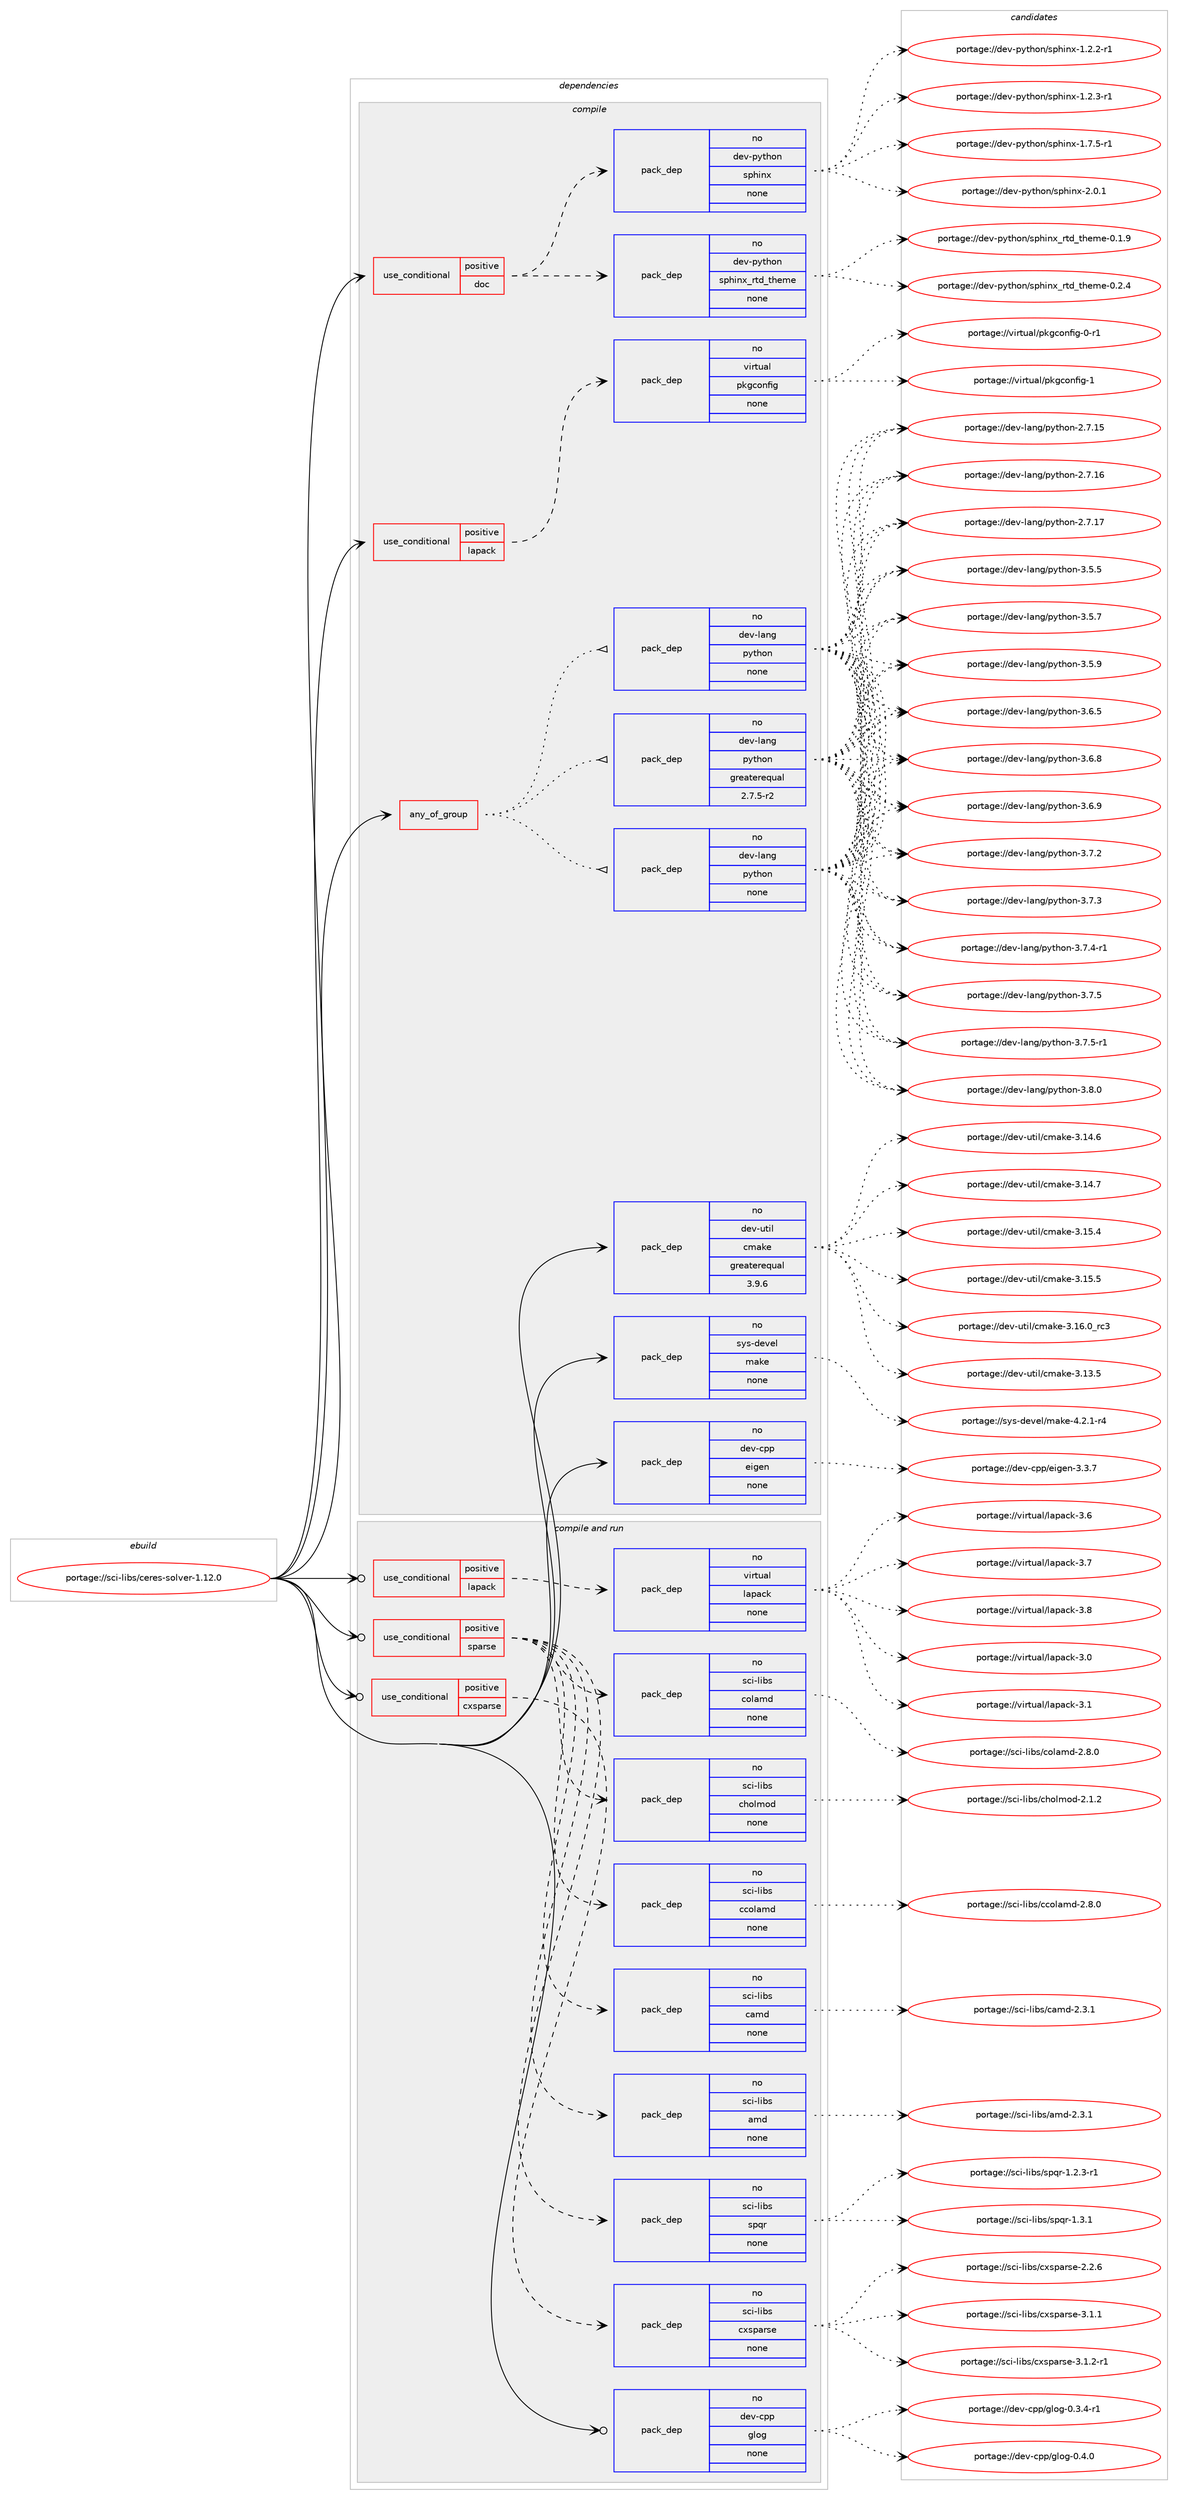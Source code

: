 digraph prolog {

# *************
# Graph options
# *************

newrank=true;
concentrate=true;
compound=true;
graph [rankdir=LR,fontname=Helvetica,fontsize=10,ranksep=1.5];#, ranksep=2.5, nodesep=0.2];
edge  [arrowhead=vee];
node  [fontname=Helvetica,fontsize=10];

# **********
# The ebuild
# **********

subgraph cluster_leftcol {
color=gray;
rank=same;
label=<<i>ebuild</i>>;
id [label="portage://sci-libs/ceres-solver-1.12.0", color=red, width=4, href="../sci-libs/ceres-solver-1.12.0.svg"];
}

# ****************
# The dependencies
# ****************

subgraph cluster_midcol {
color=gray;
label=<<i>dependencies</i>>;
subgraph cluster_compile {
fillcolor="#eeeeee";
style=filled;
label=<<i>compile</i>>;
subgraph any6393 {
dependency388937 [label=<<TABLE BORDER="0" CELLBORDER="1" CELLSPACING="0" CELLPADDING="4"><TR><TD CELLPADDING="10">any_of_group</TD></TR></TABLE>>, shape=none, color=red];subgraph pack286129 {
dependency388938 [label=<<TABLE BORDER="0" CELLBORDER="1" CELLSPACING="0" CELLPADDING="4" WIDTH="220"><TR><TD ROWSPAN="6" CELLPADDING="30">pack_dep</TD></TR><TR><TD WIDTH="110">no</TD></TR><TR><TD>dev-lang</TD></TR><TR><TD>python</TD></TR><TR><TD>none</TD></TR><TR><TD></TD></TR></TABLE>>, shape=none, color=blue];
}
dependency388937:e -> dependency388938:w [weight=20,style="dotted",arrowhead="oinv"];
subgraph pack286130 {
dependency388939 [label=<<TABLE BORDER="0" CELLBORDER="1" CELLSPACING="0" CELLPADDING="4" WIDTH="220"><TR><TD ROWSPAN="6" CELLPADDING="30">pack_dep</TD></TR><TR><TD WIDTH="110">no</TD></TR><TR><TD>dev-lang</TD></TR><TR><TD>python</TD></TR><TR><TD>none</TD></TR><TR><TD></TD></TR></TABLE>>, shape=none, color=blue];
}
dependency388937:e -> dependency388939:w [weight=20,style="dotted",arrowhead="oinv"];
subgraph pack286131 {
dependency388940 [label=<<TABLE BORDER="0" CELLBORDER="1" CELLSPACING="0" CELLPADDING="4" WIDTH="220"><TR><TD ROWSPAN="6" CELLPADDING="30">pack_dep</TD></TR><TR><TD WIDTH="110">no</TD></TR><TR><TD>dev-lang</TD></TR><TR><TD>python</TD></TR><TR><TD>greaterequal</TD></TR><TR><TD>2.7.5-r2</TD></TR></TABLE>>, shape=none, color=blue];
}
dependency388937:e -> dependency388940:w [weight=20,style="dotted",arrowhead="oinv"];
}
id:e -> dependency388937:w [weight=20,style="solid",arrowhead="vee"];
subgraph cond96209 {
dependency388941 [label=<<TABLE BORDER="0" CELLBORDER="1" CELLSPACING="0" CELLPADDING="4"><TR><TD ROWSPAN="3" CELLPADDING="10">use_conditional</TD></TR><TR><TD>positive</TD></TR><TR><TD>doc</TD></TR></TABLE>>, shape=none, color=red];
subgraph pack286132 {
dependency388942 [label=<<TABLE BORDER="0" CELLBORDER="1" CELLSPACING="0" CELLPADDING="4" WIDTH="220"><TR><TD ROWSPAN="6" CELLPADDING="30">pack_dep</TD></TR><TR><TD WIDTH="110">no</TD></TR><TR><TD>dev-python</TD></TR><TR><TD>sphinx</TD></TR><TR><TD>none</TD></TR><TR><TD></TD></TR></TABLE>>, shape=none, color=blue];
}
dependency388941:e -> dependency388942:w [weight=20,style="dashed",arrowhead="vee"];
subgraph pack286133 {
dependency388943 [label=<<TABLE BORDER="0" CELLBORDER="1" CELLSPACING="0" CELLPADDING="4" WIDTH="220"><TR><TD ROWSPAN="6" CELLPADDING="30">pack_dep</TD></TR><TR><TD WIDTH="110">no</TD></TR><TR><TD>dev-python</TD></TR><TR><TD>sphinx_rtd_theme</TD></TR><TR><TD>none</TD></TR><TR><TD></TD></TR></TABLE>>, shape=none, color=blue];
}
dependency388941:e -> dependency388943:w [weight=20,style="dashed",arrowhead="vee"];
}
id:e -> dependency388941:w [weight=20,style="solid",arrowhead="vee"];
subgraph cond96210 {
dependency388944 [label=<<TABLE BORDER="0" CELLBORDER="1" CELLSPACING="0" CELLPADDING="4"><TR><TD ROWSPAN="3" CELLPADDING="10">use_conditional</TD></TR><TR><TD>positive</TD></TR><TR><TD>lapack</TD></TR></TABLE>>, shape=none, color=red];
subgraph pack286134 {
dependency388945 [label=<<TABLE BORDER="0" CELLBORDER="1" CELLSPACING="0" CELLPADDING="4" WIDTH="220"><TR><TD ROWSPAN="6" CELLPADDING="30">pack_dep</TD></TR><TR><TD WIDTH="110">no</TD></TR><TR><TD>virtual</TD></TR><TR><TD>pkgconfig</TD></TR><TR><TD>none</TD></TR><TR><TD></TD></TR></TABLE>>, shape=none, color=blue];
}
dependency388944:e -> dependency388945:w [weight=20,style="dashed",arrowhead="vee"];
}
id:e -> dependency388944:w [weight=20,style="solid",arrowhead="vee"];
subgraph pack286135 {
dependency388946 [label=<<TABLE BORDER="0" CELLBORDER="1" CELLSPACING="0" CELLPADDING="4" WIDTH="220"><TR><TD ROWSPAN="6" CELLPADDING="30">pack_dep</TD></TR><TR><TD WIDTH="110">no</TD></TR><TR><TD>dev-cpp</TD></TR><TR><TD>eigen</TD></TR><TR><TD>none</TD></TR><TR><TD></TD></TR></TABLE>>, shape=none, color=blue];
}
id:e -> dependency388946:w [weight=20,style="solid",arrowhead="vee"];
subgraph pack286136 {
dependency388947 [label=<<TABLE BORDER="0" CELLBORDER="1" CELLSPACING="0" CELLPADDING="4" WIDTH="220"><TR><TD ROWSPAN="6" CELLPADDING="30">pack_dep</TD></TR><TR><TD WIDTH="110">no</TD></TR><TR><TD>dev-util</TD></TR><TR><TD>cmake</TD></TR><TR><TD>greaterequal</TD></TR><TR><TD>3.9.6</TD></TR></TABLE>>, shape=none, color=blue];
}
id:e -> dependency388947:w [weight=20,style="solid",arrowhead="vee"];
subgraph pack286137 {
dependency388948 [label=<<TABLE BORDER="0" CELLBORDER="1" CELLSPACING="0" CELLPADDING="4" WIDTH="220"><TR><TD ROWSPAN="6" CELLPADDING="30">pack_dep</TD></TR><TR><TD WIDTH="110">no</TD></TR><TR><TD>sys-devel</TD></TR><TR><TD>make</TD></TR><TR><TD>none</TD></TR><TR><TD></TD></TR></TABLE>>, shape=none, color=blue];
}
id:e -> dependency388948:w [weight=20,style="solid",arrowhead="vee"];
}
subgraph cluster_compileandrun {
fillcolor="#eeeeee";
style=filled;
label=<<i>compile and run</i>>;
subgraph cond96211 {
dependency388949 [label=<<TABLE BORDER="0" CELLBORDER="1" CELLSPACING="0" CELLPADDING="4"><TR><TD ROWSPAN="3" CELLPADDING="10">use_conditional</TD></TR><TR><TD>positive</TD></TR><TR><TD>cxsparse</TD></TR></TABLE>>, shape=none, color=red];
subgraph pack286138 {
dependency388950 [label=<<TABLE BORDER="0" CELLBORDER="1" CELLSPACING="0" CELLPADDING="4" WIDTH="220"><TR><TD ROWSPAN="6" CELLPADDING="30">pack_dep</TD></TR><TR><TD WIDTH="110">no</TD></TR><TR><TD>sci-libs</TD></TR><TR><TD>cxsparse</TD></TR><TR><TD>none</TD></TR><TR><TD></TD></TR></TABLE>>, shape=none, color=blue];
}
dependency388949:e -> dependency388950:w [weight=20,style="dashed",arrowhead="vee"];
}
id:e -> dependency388949:w [weight=20,style="solid",arrowhead="odotvee"];
subgraph cond96212 {
dependency388951 [label=<<TABLE BORDER="0" CELLBORDER="1" CELLSPACING="0" CELLPADDING="4"><TR><TD ROWSPAN="3" CELLPADDING="10">use_conditional</TD></TR><TR><TD>positive</TD></TR><TR><TD>lapack</TD></TR></TABLE>>, shape=none, color=red];
subgraph pack286139 {
dependency388952 [label=<<TABLE BORDER="0" CELLBORDER="1" CELLSPACING="0" CELLPADDING="4" WIDTH="220"><TR><TD ROWSPAN="6" CELLPADDING="30">pack_dep</TD></TR><TR><TD WIDTH="110">no</TD></TR><TR><TD>virtual</TD></TR><TR><TD>lapack</TD></TR><TR><TD>none</TD></TR><TR><TD></TD></TR></TABLE>>, shape=none, color=blue];
}
dependency388951:e -> dependency388952:w [weight=20,style="dashed",arrowhead="vee"];
}
id:e -> dependency388951:w [weight=20,style="solid",arrowhead="odotvee"];
subgraph cond96213 {
dependency388953 [label=<<TABLE BORDER="0" CELLBORDER="1" CELLSPACING="0" CELLPADDING="4"><TR><TD ROWSPAN="3" CELLPADDING="10">use_conditional</TD></TR><TR><TD>positive</TD></TR><TR><TD>sparse</TD></TR></TABLE>>, shape=none, color=red];
subgraph pack286140 {
dependency388954 [label=<<TABLE BORDER="0" CELLBORDER="1" CELLSPACING="0" CELLPADDING="4" WIDTH="220"><TR><TD ROWSPAN="6" CELLPADDING="30">pack_dep</TD></TR><TR><TD WIDTH="110">no</TD></TR><TR><TD>sci-libs</TD></TR><TR><TD>amd</TD></TR><TR><TD>none</TD></TR><TR><TD></TD></TR></TABLE>>, shape=none, color=blue];
}
dependency388953:e -> dependency388954:w [weight=20,style="dashed",arrowhead="vee"];
subgraph pack286141 {
dependency388955 [label=<<TABLE BORDER="0" CELLBORDER="1" CELLSPACING="0" CELLPADDING="4" WIDTH="220"><TR><TD ROWSPAN="6" CELLPADDING="30">pack_dep</TD></TR><TR><TD WIDTH="110">no</TD></TR><TR><TD>sci-libs</TD></TR><TR><TD>camd</TD></TR><TR><TD>none</TD></TR><TR><TD></TD></TR></TABLE>>, shape=none, color=blue];
}
dependency388953:e -> dependency388955:w [weight=20,style="dashed",arrowhead="vee"];
subgraph pack286142 {
dependency388956 [label=<<TABLE BORDER="0" CELLBORDER="1" CELLSPACING="0" CELLPADDING="4" WIDTH="220"><TR><TD ROWSPAN="6" CELLPADDING="30">pack_dep</TD></TR><TR><TD WIDTH="110">no</TD></TR><TR><TD>sci-libs</TD></TR><TR><TD>ccolamd</TD></TR><TR><TD>none</TD></TR><TR><TD></TD></TR></TABLE>>, shape=none, color=blue];
}
dependency388953:e -> dependency388956:w [weight=20,style="dashed",arrowhead="vee"];
subgraph pack286143 {
dependency388957 [label=<<TABLE BORDER="0" CELLBORDER="1" CELLSPACING="0" CELLPADDING="4" WIDTH="220"><TR><TD ROWSPAN="6" CELLPADDING="30">pack_dep</TD></TR><TR><TD WIDTH="110">no</TD></TR><TR><TD>sci-libs</TD></TR><TR><TD>cholmod</TD></TR><TR><TD>none</TD></TR><TR><TD></TD></TR></TABLE>>, shape=none, color=blue];
}
dependency388953:e -> dependency388957:w [weight=20,style="dashed",arrowhead="vee"];
subgraph pack286144 {
dependency388958 [label=<<TABLE BORDER="0" CELLBORDER="1" CELLSPACING="0" CELLPADDING="4" WIDTH="220"><TR><TD ROWSPAN="6" CELLPADDING="30">pack_dep</TD></TR><TR><TD WIDTH="110">no</TD></TR><TR><TD>sci-libs</TD></TR><TR><TD>colamd</TD></TR><TR><TD>none</TD></TR><TR><TD></TD></TR></TABLE>>, shape=none, color=blue];
}
dependency388953:e -> dependency388958:w [weight=20,style="dashed",arrowhead="vee"];
subgraph pack286145 {
dependency388959 [label=<<TABLE BORDER="0" CELLBORDER="1" CELLSPACING="0" CELLPADDING="4" WIDTH="220"><TR><TD ROWSPAN="6" CELLPADDING="30">pack_dep</TD></TR><TR><TD WIDTH="110">no</TD></TR><TR><TD>sci-libs</TD></TR><TR><TD>spqr</TD></TR><TR><TD>none</TD></TR><TR><TD></TD></TR></TABLE>>, shape=none, color=blue];
}
dependency388953:e -> dependency388959:w [weight=20,style="dashed",arrowhead="vee"];
}
id:e -> dependency388953:w [weight=20,style="solid",arrowhead="odotvee"];
subgraph pack286146 {
dependency388960 [label=<<TABLE BORDER="0" CELLBORDER="1" CELLSPACING="0" CELLPADDING="4" WIDTH="220"><TR><TD ROWSPAN="6" CELLPADDING="30">pack_dep</TD></TR><TR><TD WIDTH="110">no</TD></TR><TR><TD>dev-cpp</TD></TR><TR><TD>glog</TD></TR><TR><TD>none</TD></TR><TR><TD></TD></TR></TABLE>>, shape=none, color=blue];
}
id:e -> dependency388960:w [weight=20,style="solid",arrowhead="odotvee"];
}
subgraph cluster_run {
fillcolor="#eeeeee";
style=filled;
label=<<i>run</i>>;
}
}

# **************
# The candidates
# **************

subgraph cluster_choices {
rank=same;
color=gray;
label=<<i>candidates</i>>;

subgraph choice286129 {
color=black;
nodesep=1;
choiceportage10010111845108971101034711212111610411111045504655464953 [label="portage://dev-lang/python-2.7.15", color=red, width=4,href="../dev-lang/python-2.7.15.svg"];
choiceportage10010111845108971101034711212111610411111045504655464954 [label="portage://dev-lang/python-2.7.16", color=red, width=4,href="../dev-lang/python-2.7.16.svg"];
choiceportage10010111845108971101034711212111610411111045504655464955 [label="portage://dev-lang/python-2.7.17", color=red, width=4,href="../dev-lang/python-2.7.17.svg"];
choiceportage100101118451089711010347112121116104111110455146534653 [label="portage://dev-lang/python-3.5.5", color=red, width=4,href="../dev-lang/python-3.5.5.svg"];
choiceportage100101118451089711010347112121116104111110455146534655 [label="portage://dev-lang/python-3.5.7", color=red, width=4,href="../dev-lang/python-3.5.7.svg"];
choiceportage100101118451089711010347112121116104111110455146534657 [label="portage://dev-lang/python-3.5.9", color=red, width=4,href="../dev-lang/python-3.5.9.svg"];
choiceportage100101118451089711010347112121116104111110455146544653 [label="portage://dev-lang/python-3.6.5", color=red, width=4,href="../dev-lang/python-3.6.5.svg"];
choiceportage100101118451089711010347112121116104111110455146544656 [label="portage://dev-lang/python-3.6.8", color=red, width=4,href="../dev-lang/python-3.6.8.svg"];
choiceportage100101118451089711010347112121116104111110455146544657 [label="portage://dev-lang/python-3.6.9", color=red, width=4,href="../dev-lang/python-3.6.9.svg"];
choiceportage100101118451089711010347112121116104111110455146554650 [label="portage://dev-lang/python-3.7.2", color=red, width=4,href="../dev-lang/python-3.7.2.svg"];
choiceportage100101118451089711010347112121116104111110455146554651 [label="portage://dev-lang/python-3.7.3", color=red, width=4,href="../dev-lang/python-3.7.3.svg"];
choiceportage1001011184510897110103471121211161041111104551465546524511449 [label="portage://dev-lang/python-3.7.4-r1", color=red, width=4,href="../dev-lang/python-3.7.4-r1.svg"];
choiceportage100101118451089711010347112121116104111110455146554653 [label="portage://dev-lang/python-3.7.5", color=red, width=4,href="../dev-lang/python-3.7.5.svg"];
choiceportage1001011184510897110103471121211161041111104551465546534511449 [label="portage://dev-lang/python-3.7.5-r1", color=red, width=4,href="../dev-lang/python-3.7.5-r1.svg"];
choiceportage100101118451089711010347112121116104111110455146564648 [label="portage://dev-lang/python-3.8.0", color=red, width=4,href="../dev-lang/python-3.8.0.svg"];
dependency388938:e -> choiceportage10010111845108971101034711212111610411111045504655464953:w [style=dotted,weight="100"];
dependency388938:e -> choiceportage10010111845108971101034711212111610411111045504655464954:w [style=dotted,weight="100"];
dependency388938:e -> choiceportage10010111845108971101034711212111610411111045504655464955:w [style=dotted,weight="100"];
dependency388938:e -> choiceportage100101118451089711010347112121116104111110455146534653:w [style=dotted,weight="100"];
dependency388938:e -> choiceportage100101118451089711010347112121116104111110455146534655:w [style=dotted,weight="100"];
dependency388938:e -> choiceportage100101118451089711010347112121116104111110455146534657:w [style=dotted,weight="100"];
dependency388938:e -> choiceportage100101118451089711010347112121116104111110455146544653:w [style=dotted,weight="100"];
dependency388938:e -> choiceportage100101118451089711010347112121116104111110455146544656:w [style=dotted,weight="100"];
dependency388938:e -> choiceportage100101118451089711010347112121116104111110455146544657:w [style=dotted,weight="100"];
dependency388938:e -> choiceportage100101118451089711010347112121116104111110455146554650:w [style=dotted,weight="100"];
dependency388938:e -> choiceportage100101118451089711010347112121116104111110455146554651:w [style=dotted,weight="100"];
dependency388938:e -> choiceportage1001011184510897110103471121211161041111104551465546524511449:w [style=dotted,weight="100"];
dependency388938:e -> choiceportage100101118451089711010347112121116104111110455146554653:w [style=dotted,weight="100"];
dependency388938:e -> choiceportage1001011184510897110103471121211161041111104551465546534511449:w [style=dotted,weight="100"];
dependency388938:e -> choiceportage100101118451089711010347112121116104111110455146564648:w [style=dotted,weight="100"];
}
subgraph choice286130 {
color=black;
nodesep=1;
choiceportage10010111845108971101034711212111610411111045504655464953 [label="portage://dev-lang/python-2.7.15", color=red, width=4,href="../dev-lang/python-2.7.15.svg"];
choiceportage10010111845108971101034711212111610411111045504655464954 [label="portage://dev-lang/python-2.7.16", color=red, width=4,href="../dev-lang/python-2.7.16.svg"];
choiceportage10010111845108971101034711212111610411111045504655464955 [label="portage://dev-lang/python-2.7.17", color=red, width=4,href="../dev-lang/python-2.7.17.svg"];
choiceportage100101118451089711010347112121116104111110455146534653 [label="portage://dev-lang/python-3.5.5", color=red, width=4,href="../dev-lang/python-3.5.5.svg"];
choiceportage100101118451089711010347112121116104111110455146534655 [label="portage://dev-lang/python-3.5.7", color=red, width=4,href="../dev-lang/python-3.5.7.svg"];
choiceportage100101118451089711010347112121116104111110455146534657 [label="portage://dev-lang/python-3.5.9", color=red, width=4,href="../dev-lang/python-3.5.9.svg"];
choiceportage100101118451089711010347112121116104111110455146544653 [label="portage://dev-lang/python-3.6.5", color=red, width=4,href="../dev-lang/python-3.6.5.svg"];
choiceportage100101118451089711010347112121116104111110455146544656 [label="portage://dev-lang/python-3.6.8", color=red, width=4,href="../dev-lang/python-3.6.8.svg"];
choiceportage100101118451089711010347112121116104111110455146544657 [label="portage://dev-lang/python-3.6.9", color=red, width=4,href="../dev-lang/python-3.6.9.svg"];
choiceportage100101118451089711010347112121116104111110455146554650 [label="portage://dev-lang/python-3.7.2", color=red, width=4,href="../dev-lang/python-3.7.2.svg"];
choiceportage100101118451089711010347112121116104111110455146554651 [label="portage://dev-lang/python-3.7.3", color=red, width=4,href="../dev-lang/python-3.7.3.svg"];
choiceportage1001011184510897110103471121211161041111104551465546524511449 [label="portage://dev-lang/python-3.7.4-r1", color=red, width=4,href="../dev-lang/python-3.7.4-r1.svg"];
choiceportage100101118451089711010347112121116104111110455146554653 [label="portage://dev-lang/python-3.7.5", color=red, width=4,href="../dev-lang/python-3.7.5.svg"];
choiceportage1001011184510897110103471121211161041111104551465546534511449 [label="portage://dev-lang/python-3.7.5-r1", color=red, width=4,href="../dev-lang/python-3.7.5-r1.svg"];
choiceportage100101118451089711010347112121116104111110455146564648 [label="portage://dev-lang/python-3.8.0", color=red, width=4,href="../dev-lang/python-3.8.0.svg"];
dependency388939:e -> choiceportage10010111845108971101034711212111610411111045504655464953:w [style=dotted,weight="100"];
dependency388939:e -> choiceportage10010111845108971101034711212111610411111045504655464954:w [style=dotted,weight="100"];
dependency388939:e -> choiceportage10010111845108971101034711212111610411111045504655464955:w [style=dotted,weight="100"];
dependency388939:e -> choiceportage100101118451089711010347112121116104111110455146534653:w [style=dotted,weight="100"];
dependency388939:e -> choiceportage100101118451089711010347112121116104111110455146534655:w [style=dotted,weight="100"];
dependency388939:e -> choiceportage100101118451089711010347112121116104111110455146534657:w [style=dotted,weight="100"];
dependency388939:e -> choiceportage100101118451089711010347112121116104111110455146544653:w [style=dotted,weight="100"];
dependency388939:e -> choiceportage100101118451089711010347112121116104111110455146544656:w [style=dotted,weight="100"];
dependency388939:e -> choiceportage100101118451089711010347112121116104111110455146544657:w [style=dotted,weight="100"];
dependency388939:e -> choiceportage100101118451089711010347112121116104111110455146554650:w [style=dotted,weight="100"];
dependency388939:e -> choiceportage100101118451089711010347112121116104111110455146554651:w [style=dotted,weight="100"];
dependency388939:e -> choiceportage1001011184510897110103471121211161041111104551465546524511449:w [style=dotted,weight="100"];
dependency388939:e -> choiceportage100101118451089711010347112121116104111110455146554653:w [style=dotted,weight="100"];
dependency388939:e -> choiceportage1001011184510897110103471121211161041111104551465546534511449:w [style=dotted,weight="100"];
dependency388939:e -> choiceportage100101118451089711010347112121116104111110455146564648:w [style=dotted,weight="100"];
}
subgraph choice286131 {
color=black;
nodesep=1;
choiceportage10010111845108971101034711212111610411111045504655464953 [label="portage://dev-lang/python-2.7.15", color=red, width=4,href="../dev-lang/python-2.7.15.svg"];
choiceportage10010111845108971101034711212111610411111045504655464954 [label="portage://dev-lang/python-2.7.16", color=red, width=4,href="../dev-lang/python-2.7.16.svg"];
choiceportage10010111845108971101034711212111610411111045504655464955 [label="portage://dev-lang/python-2.7.17", color=red, width=4,href="../dev-lang/python-2.7.17.svg"];
choiceportage100101118451089711010347112121116104111110455146534653 [label="portage://dev-lang/python-3.5.5", color=red, width=4,href="../dev-lang/python-3.5.5.svg"];
choiceportage100101118451089711010347112121116104111110455146534655 [label="portage://dev-lang/python-3.5.7", color=red, width=4,href="../dev-lang/python-3.5.7.svg"];
choiceportage100101118451089711010347112121116104111110455146534657 [label="portage://dev-lang/python-3.5.9", color=red, width=4,href="../dev-lang/python-3.5.9.svg"];
choiceportage100101118451089711010347112121116104111110455146544653 [label="portage://dev-lang/python-3.6.5", color=red, width=4,href="../dev-lang/python-3.6.5.svg"];
choiceportage100101118451089711010347112121116104111110455146544656 [label="portage://dev-lang/python-3.6.8", color=red, width=4,href="../dev-lang/python-3.6.8.svg"];
choiceportage100101118451089711010347112121116104111110455146544657 [label="portage://dev-lang/python-3.6.9", color=red, width=4,href="../dev-lang/python-3.6.9.svg"];
choiceportage100101118451089711010347112121116104111110455146554650 [label="portage://dev-lang/python-3.7.2", color=red, width=4,href="../dev-lang/python-3.7.2.svg"];
choiceportage100101118451089711010347112121116104111110455146554651 [label="portage://dev-lang/python-3.7.3", color=red, width=4,href="../dev-lang/python-3.7.3.svg"];
choiceportage1001011184510897110103471121211161041111104551465546524511449 [label="portage://dev-lang/python-3.7.4-r1", color=red, width=4,href="../dev-lang/python-3.7.4-r1.svg"];
choiceportage100101118451089711010347112121116104111110455146554653 [label="portage://dev-lang/python-3.7.5", color=red, width=4,href="../dev-lang/python-3.7.5.svg"];
choiceportage1001011184510897110103471121211161041111104551465546534511449 [label="portage://dev-lang/python-3.7.5-r1", color=red, width=4,href="../dev-lang/python-3.7.5-r1.svg"];
choiceportage100101118451089711010347112121116104111110455146564648 [label="portage://dev-lang/python-3.8.0", color=red, width=4,href="../dev-lang/python-3.8.0.svg"];
dependency388940:e -> choiceportage10010111845108971101034711212111610411111045504655464953:w [style=dotted,weight="100"];
dependency388940:e -> choiceportage10010111845108971101034711212111610411111045504655464954:w [style=dotted,weight="100"];
dependency388940:e -> choiceportage10010111845108971101034711212111610411111045504655464955:w [style=dotted,weight="100"];
dependency388940:e -> choiceportage100101118451089711010347112121116104111110455146534653:w [style=dotted,weight="100"];
dependency388940:e -> choiceportage100101118451089711010347112121116104111110455146534655:w [style=dotted,weight="100"];
dependency388940:e -> choiceportage100101118451089711010347112121116104111110455146534657:w [style=dotted,weight="100"];
dependency388940:e -> choiceportage100101118451089711010347112121116104111110455146544653:w [style=dotted,weight="100"];
dependency388940:e -> choiceportage100101118451089711010347112121116104111110455146544656:w [style=dotted,weight="100"];
dependency388940:e -> choiceportage100101118451089711010347112121116104111110455146544657:w [style=dotted,weight="100"];
dependency388940:e -> choiceportage100101118451089711010347112121116104111110455146554650:w [style=dotted,weight="100"];
dependency388940:e -> choiceportage100101118451089711010347112121116104111110455146554651:w [style=dotted,weight="100"];
dependency388940:e -> choiceportage1001011184510897110103471121211161041111104551465546524511449:w [style=dotted,weight="100"];
dependency388940:e -> choiceportage100101118451089711010347112121116104111110455146554653:w [style=dotted,weight="100"];
dependency388940:e -> choiceportage1001011184510897110103471121211161041111104551465546534511449:w [style=dotted,weight="100"];
dependency388940:e -> choiceportage100101118451089711010347112121116104111110455146564648:w [style=dotted,weight="100"];
}
subgraph choice286132 {
color=black;
nodesep=1;
choiceportage10010111845112121116104111110471151121041051101204549465046504511449 [label="portage://dev-python/sphinx-1.2.2-r1", color=red, width=4,href="../dev-python/sphinx-1.2.2-r1.svg"];
choiceportage10010111845112121116104111110471151121041051101204549465046514511449 [label="portage://dev-python/sphinx-1.2.3-r1", color=red, width=4,href="../dev-python/sphinx-1.2.3-r1.svg"];
choiceportage10010111845112121116104111110471151121041051101204549465546534511449 [label="portage://dev-python/sphinx-1.7.5-r1", color=red, width=4,href="../dev-python/sphinx-1.7.5-r1.svg"];
choiceportage1001011184511212111610411111047115112104105110120455046484649 [label="portage://dev-python/sphinx-2.0.1", color=red, width=4,href="../dev-python/sphinx-2.0.1.svg"];
dependency388942:e -> choiceportage10010111845112121116104111110471151121041051101204549465046504511449:w [style=dotted,weight="100"];
dependency388942:e -> choiceportage10010111845112121116104111110471151121041051101204549465046514511449:w [style=dotted,weight="100"];
dependency388942:e -> choiceportage10010111845112121116104111110471151121041051101204549465546534511449:w [style=dotted,weight="100"];
dependency388942:e -> choiceportage1001011184511212111610411111047115112104105110120455046484649:w [style=dotted,weight="100"];
}
subgraph choice286133 {
color=black;
nodesep=1;
choiceportage10010111845112121116104111110471151121041051101209511411610095116104101109101454846494657 [label="portage://dev-python/sphinx_rtd_theme-0.1.9", color=red, width=4,href="../dev-python/sphinx_rtd_theme-0.1.9.svg"];
choiceportage10010111845112121116104111110471151121041051101209511411610095116104101109101454846504652 [label="portage://dev-python/sphinx_rtd_theme-0.2.4", color=red, width=4,href="../dev-python/sphinx_rtd_theme-0.2.4.svg"];
dependency388943:e -> choiceportage10010111845112121116104111110471151121041051101209511411610095116104101109101454846494657:w [style=dotted,weight="100"];
dependency388943:e -> choiceportage10010111845112121116104111110471151121041051101209511411610095116104101109101454846504652:w [style=dotted,weight="100"];
}
subgraph choice286134 {
color=black;
nodesep=1;
choiceportage11810511411611797108471121071039911111010210510345484511449 [label="portage://virtual/pkgconfig-0-r1", color=red, width=4,href="../virtual/pkgconfig-0-r1.svg"];
choiceportage1181051141161179710847112107103991111101021051034549 [label="portage://virtual/pkgconfig-1", color=red, width=4,href="../virtual/pkgconfig-1.svg"];
dependency388945:e -> choiceportage11810511411611797108471121071039911111010210510345484511449:w [style=dotted,weight="100"];
dependency388945:e -> choiceportage1181051141161179710847112107103991111101021051034549:w [style=dotted,weight="100"];
}
subgraph choice286135 {
color=black;
nodesep=1;
choiceportage100101118459911211247101105103101110455146514655 [label="portage://dev-cpp/eigen-3.3.7", color=red, width=4,href="../dev-cpp/eigen-3.3.7.svg"];
dependency388946:e -> choiceportage100101118459911211247101105103101110455146514655:w [style=dotted,weight="100"];
}
subgraph choice286136 {
color=black;
nodesep=1;
choiceportage1001011184511711610510847991099710710145514649514653 [label="portage://dev-util/cmake-3.13.5", color=red, width=4,href="../dev-util/cmake-3.13.5.svg"];
choiceportage1001011184511711610510847991099710710145514649524654 [label="portage://dev-util/cmake-3.14.6", color=red, width=4,href="../dev-util/cmake-3.14.6.svg"];
choiceportage1001011184511711610510847991099710710145514649524655 [label="portage://dev-util/cmake-3.14.7", color=red, width=4,href="../dev-util/cmake-3.14.7.svg"];
choiceportage1001011184511711610510847991099710710145514649534652 [label="portage://dev-util/cmake-3.15.4", color=red, width=4,href="../dev-util/cmake-3.15.4.svg"];
choiceportage1001011184511711610510847991099710710145514649534653 [label="portage://dev-util/cmake-3.15.5", color=red, width=4,href="../dev-util/cmake-3.15.5.svg"];
choiceportage1001011184511711610510847991099710710145514649544648951149951 [label="portage://dev-util/cmake-3.16.0_rc3", color=red, width=4,href="../dev-util/cmake-3.16.0_rc3.svg"];
dependency388947:e -> choiceportage1001011184511711610510847991099710710145514649514653:w [style=dotted,weight="100"];
dependency388947:e -> choiceportage1001011184511711610510847991099710710145514649524654:w [style=dotted,weight="100"];
dependency388947:e -> choiceportage1001011184511711610510847991099710710145514649524655:w [style=dotted,weight="100"];
dependency388947:e -> choiceportage1001011184511711610510847991099710710145514649534652:w [style=dotted,weight="100"];
dependency388947:e -> choiceportage1001011184511711610510847991099710710145514649534653:w [style=dotted,weight="100"];
dependency388947:e -> choiceportage1001011184511711610510847991099710710145514649544648951149951:w [style=dotted,weight="100"];
}
subgraph choice286137 {
color=black;
nodesep=1;
choiceportage1151211154510010111810110847109971071014552465046494511452 [label="portage://sys-devel/make-4.2.1-r4", color=red, width=4,href="../sys-devel/make-4.2.1-r4.svg"];
dependency388948:e -> choiceportage1151211154510010111810110847109971071014552465046494511452:w [style=dotted,weight="100"];
}
subgraph choice286138 {
color=black;
nodesep=1;
choiceportage115991054510810598115479912011511297114115101455046504654 [label="portage://sci-libs/cxsparse-2.2.6", color=red, width=4,href="../sci-libs/cxsparse-2.2.6.svg"];
choiceportage115991054510810598115479912011511297114115101455146494649 [label="portage://sci-libs/cxsparse-3.1.1", color=red, width=4,href="../sci-libs/cxsparse-3.1.1.svg"];
choiceportage1159910545108105981154799120115112971141151014551464946504511449 [label="portage://sci-libs/cxsparse-3.1.2-r1", color=red, width=4,href="../sci-libs/cxsparse-3.1.2-r1.svg"];
dependency388950:e -> choiceportage115991054510810598115479912011511297114115101455046504654:w [style=dotted,weight="100"];
dependency388950:e -> choiceportage115991054510810598115479912011511297114115101455146494649:w [style=dotted,weight="100"];
dependency388950:e -> choiceportage1159910545108105981154799120115112971141151014551464946504511449:w [style=dotted,weight="100"];
}
subgraph choice286139 {
color=black;
nodesep=1;
choiceportage118105114116117971084710897112979910745514648 [label="portage://virtual/lapack-3.0", color=red, width=4,href="../virtual/lapack-3.0.svg"];
choiceportage118105114116117971084710897112979910745514649 [label="portage://virtual/lapack-3.1", color=red, width=4,href="../virtual/lapack-3.1.svg"];
choiceportage118105114116117971084710897112979910745514654 [label="portage://virtual/lapack-3.6", color=red, width=4,href="../virtual/lapack-3.6.svg"];
choiceportage118105114116117971084710897112979910745514655 [label="portage://virtual/lapack-3.7", color=red, width=4,href="../virtual/lapack-3.7.svg"];
choiceportage118105114116117971084710897112979910745514656 [label="portage://virtual/lapack-3.8", color=red, width=4,href="../virtual/lapack-3.8.svg"];
dependency388952:e -> choiceportage118105114116117971084710897112979910745514648:w [style=dotted,weight="100"];
dependency388952:e -> choiceportage118105114116117971084710897112979910745514649:w [style=dotted,weight="100"];
dependency388952:e -> choiceportage118105114116117971084710897112979910745514654:w [style=dotted,weight="100"];
dependency388952:e -> choiceportage118105114116117971084710897112979910745514655:w [style=dotted,weight="100"];
dependency388952:e -> choiceportage118105114116117971084710897112979910745514656:w [style=dotted,weight="100"];
}
subgraph choice286140 {
color=black;
nodesep=1;
choiceportage1159910545108105981154797109100455046514649 [label="portage://sci-libs/amd-2.3.1", color=red, width=4,href="../sci-libs/amd-2.3.1.svg"];
dependency388954:e -> choiceportage1159910545108105981154797109100455046514649:w [style=dotted,weight="100"];
}
subgraph choice286141 {
color=black;
nodesep=1;
choiceportage115991054510810598115479997109100455046514649 [label="portage://sci-libs/camd-2.3.1", color=red, width=4,href="../sci-libs/camd-2.3.1.svg"];
dependency388955:e -> choiceportage115991054510810598115479997109100455046514649:w [style=dotted,weight="100"];
}
subgraph choice286142 {
color=black;
nodesep=1;
choiceportage11599105451081059811547999911110897109100455046564648 [label="portage://sci-libs/ccolamd-2.8.0", color=red, width=4,href="../sci-libs/ccolamd-2.8.0.svg"];
dependency388956:e -> choiceportage11599105451081059811547999911110897109100455046564648:w [style=dotted,weight="100"];
}
subgraph choice286143 {
color=black;
nodesep=1;
choiceportage1159910545108105981154799104111108109111100455046494650 [label="portage://sci-libs/cholmod-2.1.2", color=red, width=4,href="../sci-libs/cholmod-2.1.2.svg"];
dependency388957:e -> choiceportage1159910545108105981154799104111108109111100455046494650:w [style=dotted,weight="100"];
}
subgraph choice286144 {
color=black;
nodesep=1;
choiceportage115991054510810598115479911110897109100455046564648 [label="portage://sci-libs/colamd-2.8.0", color=red, width=4,href="../sci-libs/colamd-2.8.0.svg"];
dependency388958:e -> choiceportage115991054510810598115479911110897109100455046564648:w [style=dotted,weight="100"];
}
subgraph choice286145 {
color=black;
nodesep=1;
choiceportage115991054510810598115471151121131144549465046514511449 [label="portage://sci-libs/spqr-1.2.3-r1", color=red, width=4,href="../sci-libs/spqr-1.2.3-r1.svg"];
choiceportage11599105451081059811547115112113114454946514649 [label="portage://sci-libs/spqr-1.3.1", color=red, width=4,href="../sci-libs/spqr-1.3.1.svg"];
dependency388959:e -> choiceportage115991054510810598115471151121131144549465046514511449:w [style=dotted,weight="100"];
dependency388959:e -> choiceportage11599105451081059811547115112113114454946514649:w [style=dotted,weight="100"];
}
subgraph choice286146 {
color=black;
nodesep=1;
choiceportage1001011184599112112471031081111034548465146524511449 [label="portage://dev-cpp/glog-0.3.4-r1", color=red, width=4,href="../dev-cpp/glog-0.3.4-r1.svg"];
choiceportage100101118459911211247103108111103454846524648 [label="portage://dev-cpp/glog-0.4.0", color=red, width=4,href="../dev-cpp/glog-0.4.0.svg"];
dependency388960:e -> choiceportage1001011184599112112471031081111034548465146524511449:w [style=dotted,weight="100"];
dependency388960:e -> choiceportage100101118459911211247103108111103454846524648:w [style=dotted,weight="100"];
}
}

}
